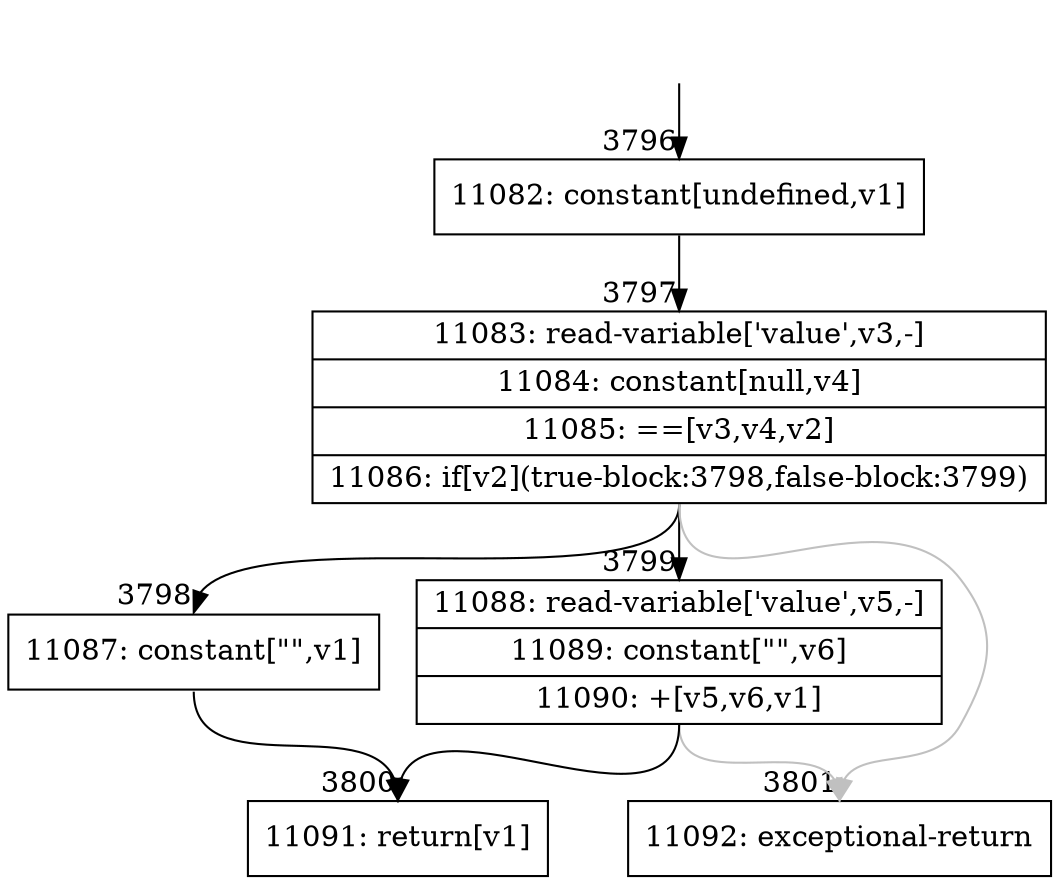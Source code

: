 digraph {
rankdir="TD"
BB_entry258[shape=none,label=""];
BB_entry258 -> BB3796 [tailport=s, headport=n, headlabel="    3796"]
BB3796 [shape=record label="{11082: constant[undefined,v1]}" ] 
BB3796 -> BB3797 [tailport=s, headport=n, headlabel="      3797"]
BB3797 [shape=record label="{11083: read-variable['value',v3,-]|11084: constant[null,v4]|11085: ==[v3,v4,v2]|11086: if[v2](true-block:3798,false-block:3799)}" ] 
BB3797 -> BB3798 [tailport=s, headport=n, headlabel="      3798"]
BB3797 -> BB3799 [tailport=s, headport=n, headlabel="      3799"]
BB3797 -> BB3801 [tailport=s, headport=n, color=gray, headlabel="      3801"]
BB3798 [shape=record label="{11087: constant[\"\",v1]}" ] 
BB3798 -> BB3800 [tailport=s, headport=n, headlabel="      3800"]
BB3799 [shape=record label="{11088: read-variable['value',v5,-]|11089: constant[\"\",v6]|11090: +[v5,v6,v1]}" ] 
BB3799 -> BB3800 [tailport=s, headport=n]
BB3799 -> BB3801 [tailport=s, headport=n, color=gray]
BB3800 [shape=record label="{11091: return[v1]}" ] 
BB3801 [shape=record label="{11092: exceptional-return}" ] 
}
